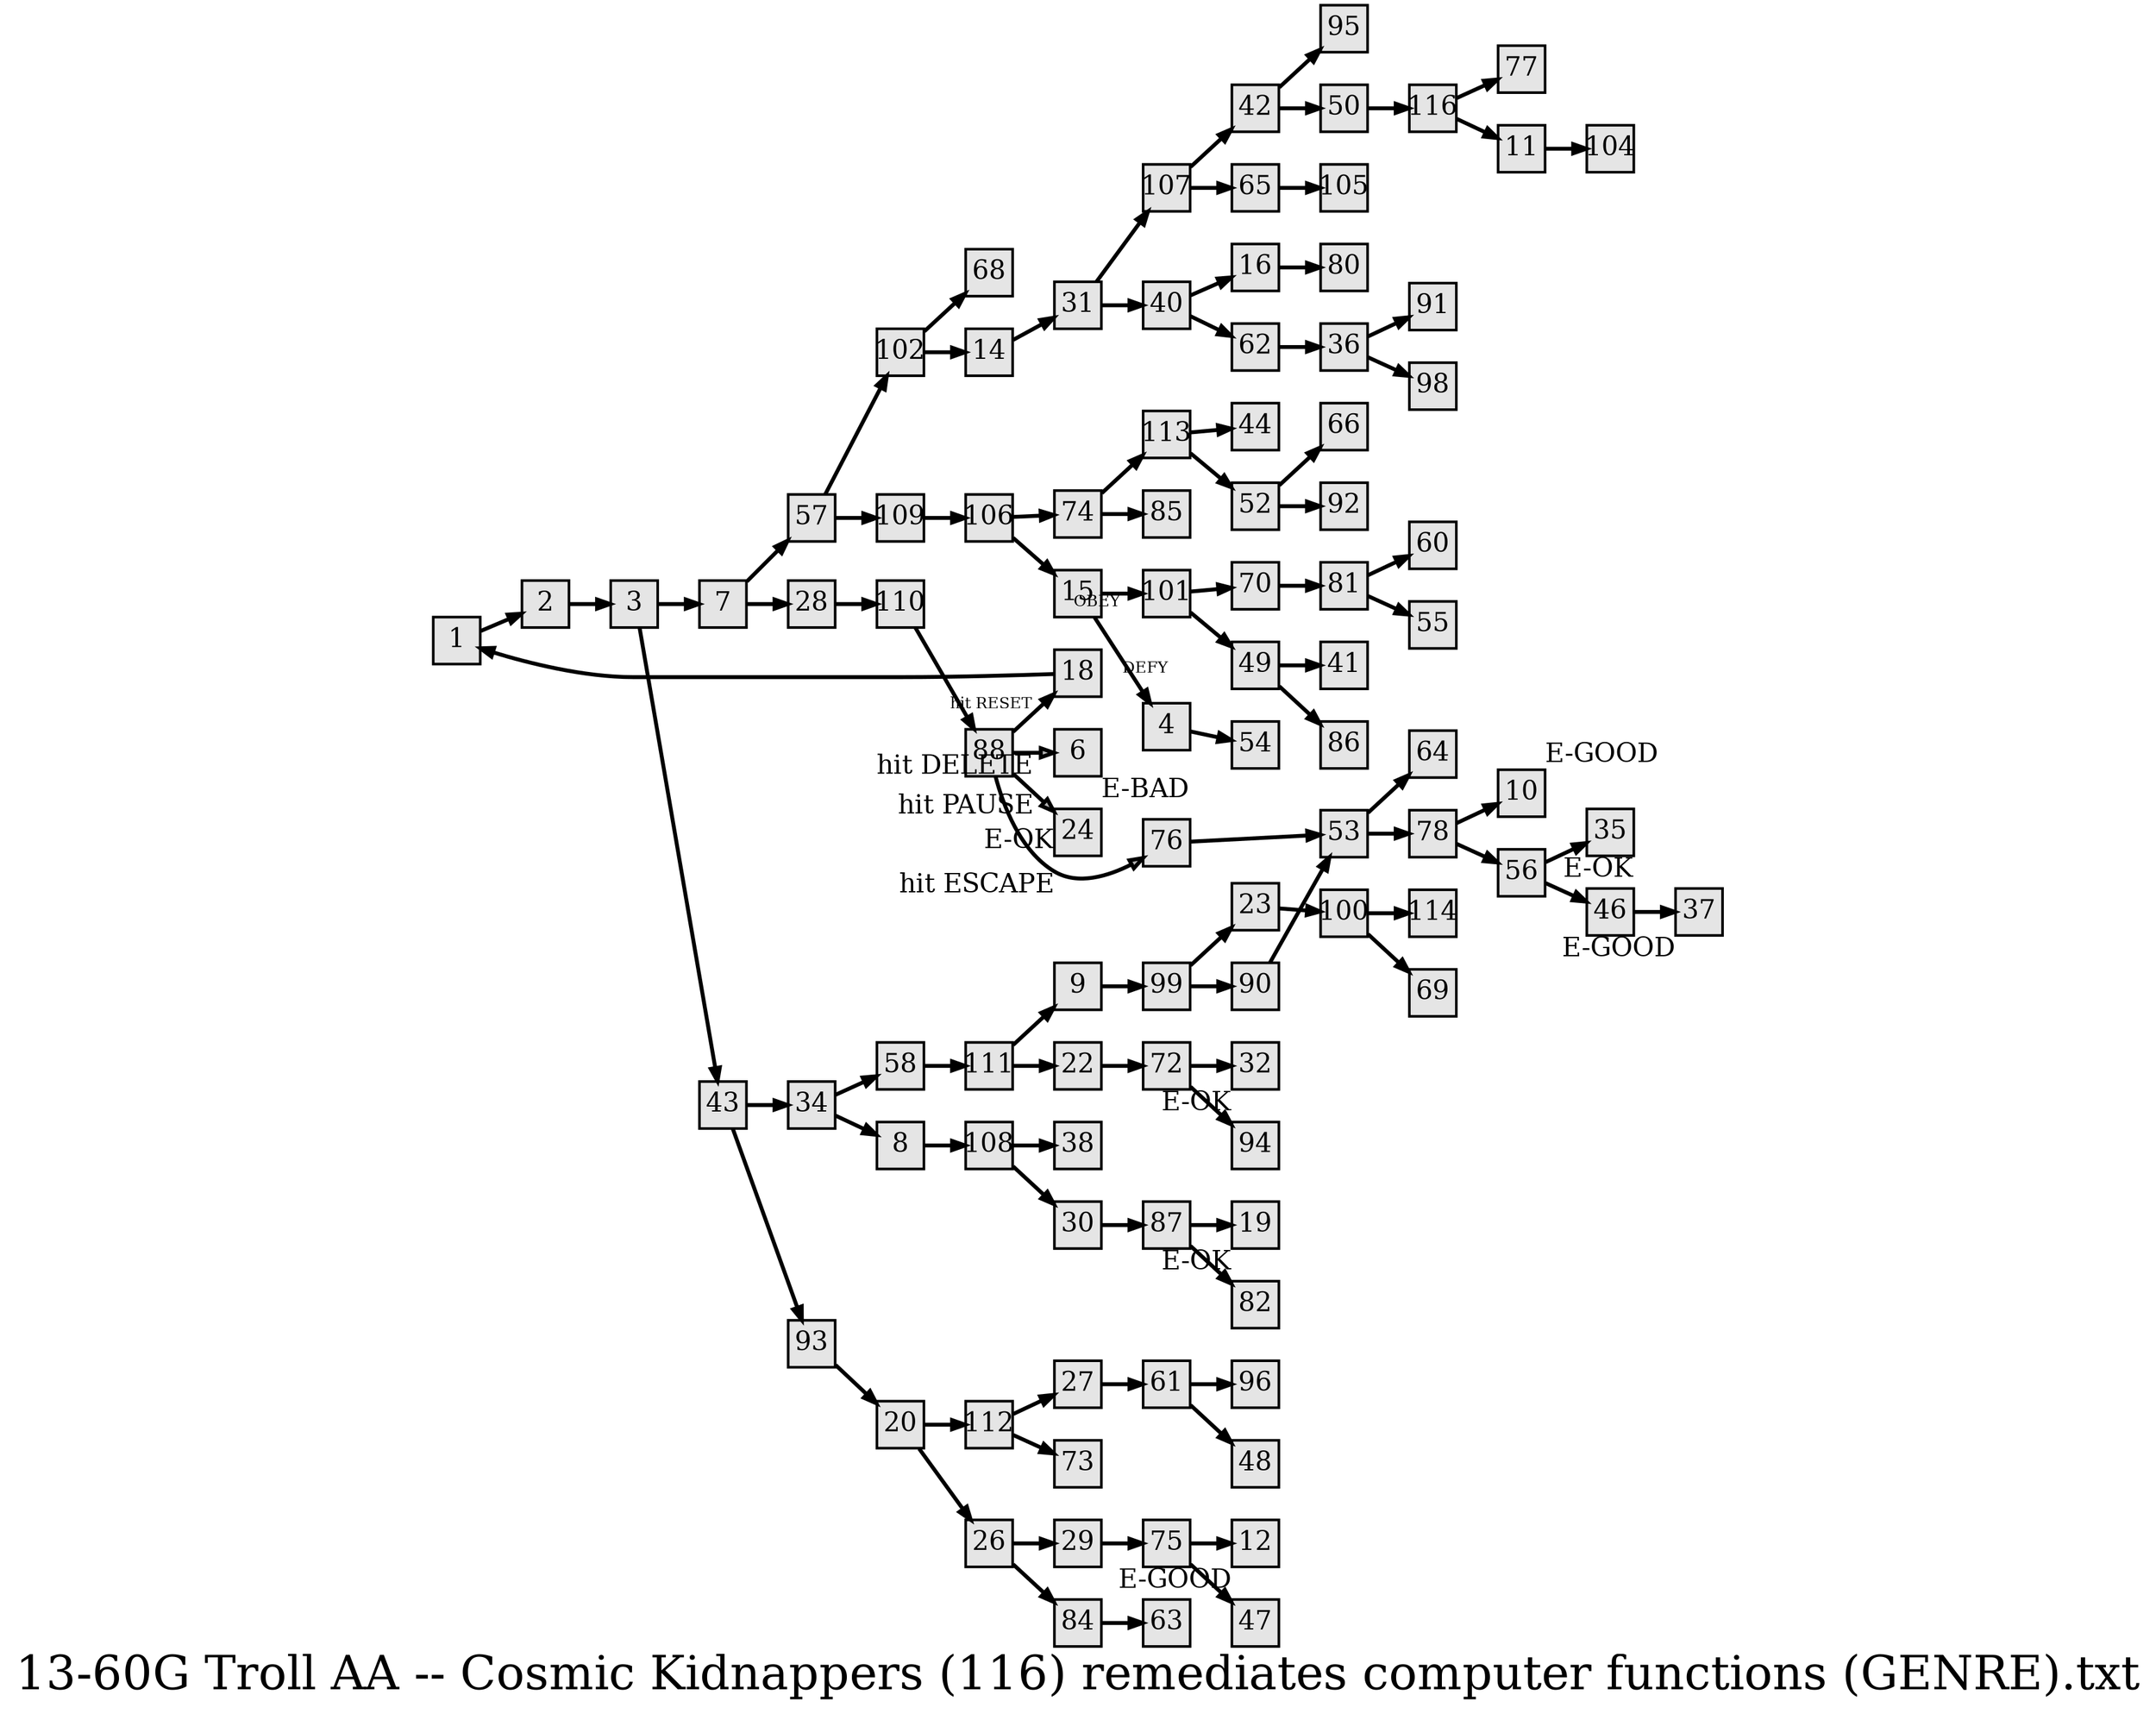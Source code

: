 digraph g{
  graph [ label="13-60G Troll AA -- Cosmic Kidnappers (116) remediates computer functions (GENRE).txt" rankdir=LR, ordering=out, fontsize=36, nodesep="0.35", ranksep="0.45"];
  node  [shape=rect, penwidth=2, fontsize=20, style=filled, fillcolor=grey90, margin="0,0", labelfloat=true, regular=true, fixedsize=true];
  edge  [labelfloat=true, penwidth=3, fontsize=12];

  1 -> 2;
  2 -> 3;
  3 -> 7;
  3 -> 43;
  4 -> 54;
  7 -> 57;
  7 -> 28;
  8 -> 108;
  9 -> 99;
  11 -> 104;
  14 -> 31;
  15 -> 101	[ xlabel="OBEY" ];
  15 -> 4	[ xlabel="DEFY" ];
  16 -> 80;
  18 -> 1;
  20 -> 112;
  20 -> 26;
  22 -> 72;
  23 -> 100;
  26 -> 29;
  26 -> 84;
  27 -> 61;
  28 -> 110;
  29 -> 75;
  30 -> 87;
  31 -> 107;
  31 -> 40;
  34 -> 58;
  34 -> 8;
  36 -> 91;
  36 -> 98;
  40 -> 16;
  40 -> 62;
  42 -> 95;
  42 -> 50;
  43 -> 34;
  43 -> 93;
  46 -> 37;
  49 -> 41;
  49 -> 86;
  50 -> 116;
  52 -> 66;
  52 -> 92;
  53 -> 64;
  53 -> 78;
  56 -> 35;
  56 -> 46;
  57 -> 102;
  57 -> 109;
  58 -> 111;
  61 -> 96;
  61 -> 48;
  62 -> 36;
  
  70 -> 81;
  72 -> 32;
  72 -> 94;
  74 -> 113;
  74 -> 85;
  75 -> 12;
  75 -> 47;
  76 -> 53;
  78 -> 10;
  78 -> 56;
  81 -> 60;
  81 -> 55;
  84 -> 63;
  65 -> 105;
  87 -> 19;
  87 -> 82;
  88 -> 18	[ xlabel="hit RESET" ];
  88 -> 6	[ xlabel="hit DELETE", shape=Msquare, fontsize=20, fillcolor=grey70 ];
  88 -> 24	[ xlabel="hit PAUSE", shape=Msquare, fontsize=20, fillcolor=grey70 ];
  88 -> 76	[ xlabel="hit ESCAPE", shape=Msquare, fontsize=20, fillcolor=grey70 ];
  90 -> 53;
  93 -> 20;
  99 -> 23;
  99 -> 90;
  100 -> 114;
  100 -> 69;
  101 -> 70;
  101 -> 49;
  102 -> 68;
  102 -> 14;
  106 -> 74;
  106 -> 15;
  107 -> 42;
  107 -> 65;
  108 -> 38;
  108 -> 30;
  109 -> 106;
  110 -> 88;
  111 -> 9;
  111 -> 22;
  112 -> 27;
  112 -> 73;
  113 -> 44;
  113 -> 52;
  116 -> 77;
  116 -> 11;
  6	[ xlabel="E-BAD" ];
  10	[ xlabel="E-GOOD" ];
  12	[ xlabel="E-GOOD" ];
  19	[ xlabel="E-OK" ];
  24	[ xlabel="E-OK" ];
  32	[ xlabel="E-OK" ];
  35	[ xlabel="E-OK" ];
  37	[ xlabel="E-GOOD" ];
  
}


